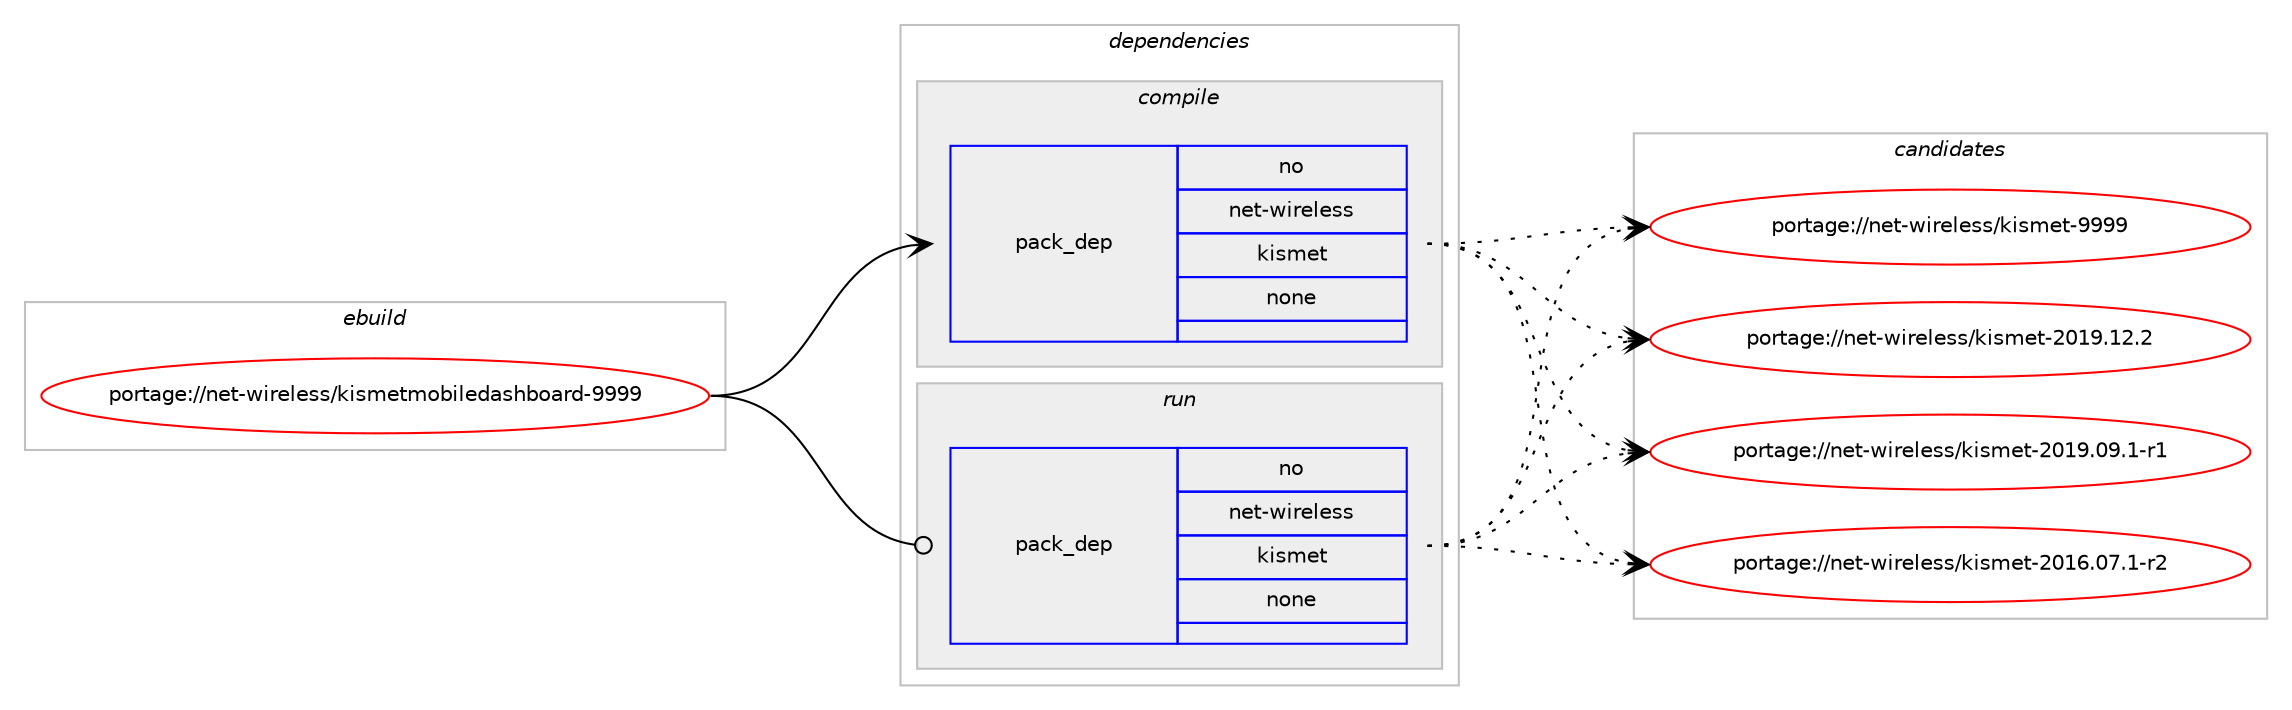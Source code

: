 digraph prolog {

# *************
# Graph options
# *************

newrank=true;
concentrate=true;
compound=true;
graph [rankdir=LR,fontname=Helvetica,fontsize=10,ranksep=1.5];#, ranksep=2.5, nodesep=0.2];
edge  [arrowhead=vee];
node  [fontname=Helvetica,fontsize=10];

# **********
# The ebuild
# **********

subgraph cluster_leftcol {
color=gray;
rank=same;
label=<<i>ebuild</i>>;
id [label="portage://net-wireless/kismetmobiledashboard-9999", color=red, width=4, href="../net-wireless/kismetmobiledashboard-9999.svg"];
}

# ****************
# The dependencies
# ****************

subgraph cluster_midcol {
color=gray;
label=<<i>dependencies</i>>;
subgraph cluster_compile {
fillcolor="#eeeeee";
style=filled;
label=<<i>compile</i>>;
subgraph pack94662 {
dependency118959 [label=<<TABLE BORDER="0" CELLBORDER="1" CELLSPACING="0" CELLPADDING="4" WIDTH="220"><TR><TD ROWSPAN="6" CELLPADDING="30">pack_dep</TD></TR><TR><TD WIDTH="110">no</TD></TR><TR><TD>net-wireless</TD></TR><TR><TD>kismet</TD></TR><TR><TD>none</TD></TR><TR><TD></TD></TR></TABLE>>, shape=none, color=blue];
}
id:e -> dependency118959:w [weight=20,style="solid",arrowhead="vee"];
}
subgraph cluster_compileandrun {
fillcolor="#eeeeee";
style=filled;
label=<<i>compile and run</i>>;
}
subgraph cluster_run {
fillcolor="#eeeeee";
style=filled;
label=<<i>run</i>>;
subgraph pack94663 {
dependency118960 [label=<<TABLE BORDER="0" CELLBORDER="1" CELLSPACING="0" CELLPADDING="4" WIDTH="220"><TR><TD ROWSPAN="6" CELLPADDING="30">pack_dep</TD></TR><TR><TD WIDTH="110">no</TD></TR><TR><TD>net-wireless</TD></TR><TR><TD>kismet</TD></TR><TR><TD>none</TD></TR><TR><TD></TD></TR></TABLE>>, shape=none, color=blue];
}
id:e -> dependency118960:w [weight=20,style="solid",arrowhead="odot"];
}
}

# **************
# The candidates
# **************

subgraph cluster_choices {
rank=same;
color=gray;
label=<<i>candidates</i>>;

subgraph choice94662 {
color=black;
nodesep=1;
choice11010111645119105114101108101115115471071051151091011164557575757 [label="portage://net-wireless/kismet-9999", color=red, width=4,href="../net-wireless/kismet-9999.svg"];
choice110101116451191051141011081011151154710710511510910111645504849574649504650 [label="portage://net-wireless/kismet-2019.12.2", color=red, width=4,href="../net-wireless/kismet-2019.12.2.svg"];
choice1101011164511910511410110810111511547107105115109101116455048495746485746494511449 [label="portage://net-wireless/kismet-2019.09.1-r1", color=red, width=4,href="../net-wireless/kismet-2019.09.1-r1.svg"];
choice1101011164511910511410110810111511547107105115109101116455048495446485546494511450 [label="portage://net-wireless/kismet-2016.07.1-r2", color=red, width=4,href="../net-wireless/kismet-2016.07.1-r2.svg"];
dependency118959:e -> choice11010111645119105114101108101115115471071051151091011164557575757:w [style=dotted,weight="100"];
dependency118959:e -> choice110101116451191051141011081011151154710710511510910111645504849574649504650:w [style=dotted,weight="100"];
dependency118959:e -> choice1101011164511910511410110810111511547107105115109101116455048495746485746494511449:w [style=dotted,weight="100"];
dependency118959:e -> choice1101011164511910511410110810111511547107105115109101116455048495446485546494511450:w [style=dotted,weight="100"];
}
subgraph choice94663 {
color=black;
nodesep=1;
choice11010111645119105114101108101115115471071051151091011164557575757 [label="portage://net-wireless/kismet-9999", color=red, width=4,href="../net-wireless/kismet-9999.svg"];
choice110101116451191051141011081011151154710710511510910111645504849574649504650 [label="portage://net-wireless/kismet-2019.12.2", color=red, width=4,href="../net-wireless/kismet-2019.12.2.svg"];
choice1101011164511910511410110810111511547107105115109101116455048495746485746494511449 [label="portage://net-wireless/kismet-2019.09.1-r1", color=red, width=4,href="../net-wireless/kismet-2019.09.1-r1.svg"];
choice1101011164511910511410110810111511547107105115109101116455048495446485546494511450 [label="portage://net-wireless/kismet-2016.07.1-r2", color=red, width=4,href="../net-wireless/kismet-2016.07.1-r2.svg"];
dependency118960:e -> choice11010111645119105114101108101115115471071051151091011164557575757:w [style=dotted,weight="100"];
dependency118960:e -> choice110101116451191051141011081011151154710710511510910111645504849574649504650:w [style=dotted,weight="100"];
dependency118960:e -> choice1101011164511910511410110810111511547107105115109101116455048495746485746494511449:w [style=dotted,weight="100"];
dependency118960:e -> choice1101011164511910511410110810111511547107105115109101116455048495446485546494511450:w [style=dotted,weight="100"];
}
}

}
